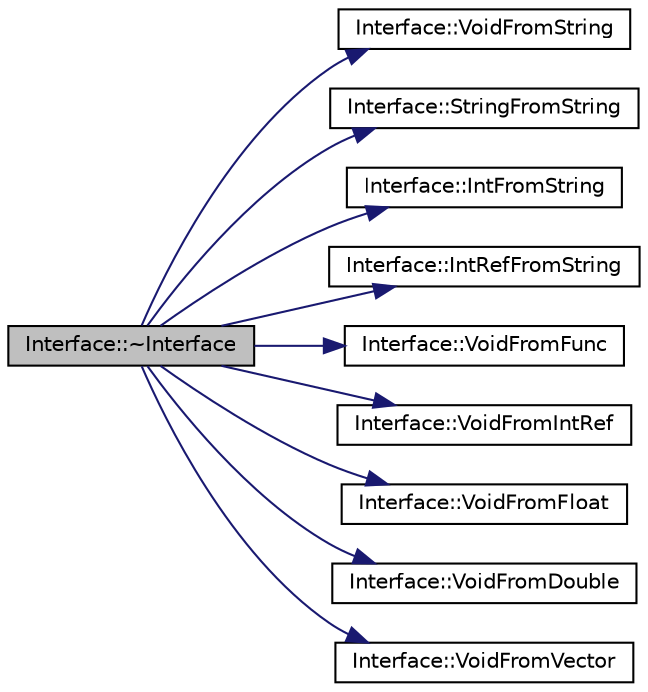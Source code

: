 digraph "Interface::~Interface"
{
  edge [fontname="Helvetica",fontsize="10",labelfontname="Helvetica",labelfontsize="10"];
  node [fontname="Helvetica",fontsize="10",shape=record];
  rankdir="LR";
  Node0 [label="Interface::~Interface",height=0.2,width=0.4,color="black", fillcolor="grey75", style="filled", fontcolor="black"];
  Node0 -> Node1 [color="midnightblue",fontsize="10",style="solid",fontname="Helvetica"];
  Node1 [label="Interface::VoidFromString",height=0.2,width=0.4,color="black", fillcolor="white", style="filled",URL="$de/d95/class_interface.html#a65d6ae604e7e9a513aec72c9c94e0b97"];
  Node0 -> Node2 [color="midnightblue",fontsize="10",style="solid",fontname="Helvetica"];
  Node2 [label="Interface::StringFromString",height=0.2,width=0.4,color="black", fillcolor="white", style="filled",URL="$de/d95/class_interface.html#a756b1d22c12aa3f14a5083f90043fbf0"];
  Node0 -> Node3 [color="midnightblue",fontsize="10",style="solid",fontname="Helvetica"];
  Node3 [label="Interface::IntFromString",height=0.2,width=0.4,color="black", fillcolor="white", style="filled",URL="$de/d95/class_interface.html#ab34c8a5fd2236a6b009f86a4e5851b61"];
  Node0 -> Node4 [color="midnightblue",fontsize="10",style="solid",fontname="Helvetica"];
  Node4 [label="Interface::IntRefFromString",height=0.2,width=0.4,color="black", fillcolor="white", style="filled",URL="$de/d95/class_interface.html#ab93276de67e60c44fd775d4c139aa8e1"];
  Node0 -> Node5 [color="midnightblue",fontsize="10",style="solid",fontname="Helvetica"];
  Node5 [label="Interface::VoidFromFunc",height=0.2,width=0.4,color="black", fillcolor="white", style="filled",URL="$de/d95/class_interface.html#a7dab3c82b857a9a5f52b3ce6f7df547f"];
  Node0 -> Node6 [color="midnightblue",fontsize="10",style="solid",fontname="Helvetica"];
  Node6 [label="Interface::VoidFromIntRef",height=0.2,width=0.4,color="black", fillcolor="white", style="filled",URL="$de/d95/class_interface.html#aa43fb56650a57b6b3e7743e54e50cb86"];
  Node0 -> Node7 [color="midnightblue",fontsize="10",style="solid",fontname="Helvetica"];
  Node7 [label="Interface::VoidFromFloat",height=0.2,width=0.4,color="black", fillcolor="white", style="filled",URL="$de/d95/class_interface.html#ae2b3e9411c893a45642d3af632752c66"];
  Node0 -> Node8 [color="midnightblue",fontsize="10",style="solid",fontname="Helvetica"];
  Node8 [label="Interface::VoidFromDouble",height=0.2,width=0.4,color="black", fillcolor="white", style="filled",URL="$de/d95/class_interface.html#aa56524017aabdbe46510648c711ab8a8"];
  Node0 -> Node9 [color="midnightblue",fontsize="10",style="solid",fontname="Helvetica"];
  Node9 [label="Interface::VoidFromVector",height=0.2,width=0.4,color="black", fillcolor="white", style="filled",URL="$de/d95/class_interface.html#ae84fe7e53f881db2f823ad35d004927a"];
}
